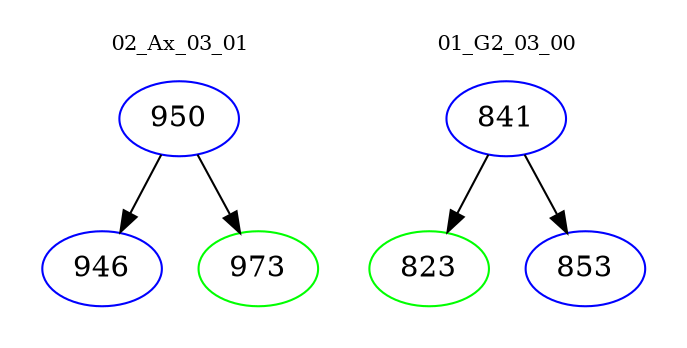 digraph{
subgraph cluster_0 {
color = white
label = "02_Ax_03_01";
fontsize=10;
T0_950 [label="950", color="blue"]
T0_950 -> T0_946 [color="black"]
T0_946 [label="946", color="blue"]
T0_950 -> T0_973 [color="black"]
T0_973 [label="973", color="green"]
}
subgraph cluster_1 {
color = white
label = "01_G2_03_00";
fontsize=10;
T1_841 [label="841", color="blue"]
T1_841 -> T1_823 [color="black"]
T1_823 [label="823", color="green"]
T1_841 -> T1_853 [color="black"]
T1_853 [label="853", color="blue"]
}
}
